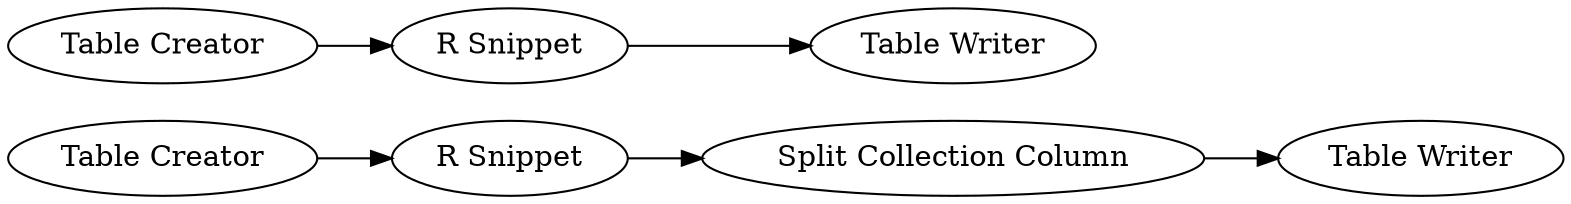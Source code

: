 digraph {
	2508 -> 2512
	2509 -> 2510
	2501 -> 2508
	2510 -> 2511
	2507 -> 2501
	2510 [label="R Snippet"]
	2508 [label="Split Collection Column"]
	2512 [label="Table Writer"]
	2509 [label="Table Creator"]
	2501 [label="R Snippet"]
	2511 [label="Table Writer"]
	2507 [label="Table Creator"]
	rankdir=LR
}

